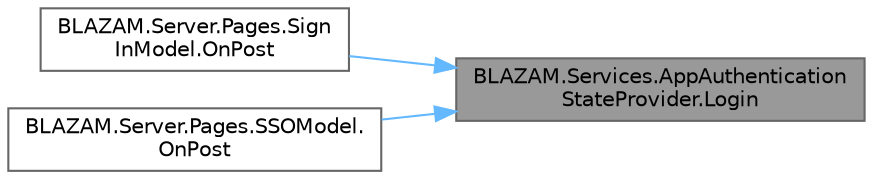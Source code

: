 digraph "BLAZAM.Services.AppAuthenticationStateProvider.Login"
{
 // LATEX_PDF_SIZE
  bgcolor="transparent";
  edge [fontname=Helvetica,fontsize=10,labelfontname=Helvetica,labelfontsize=10];
  node [fontname=Helvetica,fontsize=10,shape=box,height=0.2,width=0.4];
  rankdir="RL";
  Node1 [id="Node000001",label="BLAZAM.Services.AppAuthentication\lStateProvider.Login",height=0.2,width=0.4,color="gray40", fillcolor="grey60", style="filled", fontcolor="black",tooltip="Processes a login request."];
  Node1 -> Node2 [id="edge3_Node000001_Node000002",dir="back",color="steelblue1",style="solid",tooltip=" "];
  Node2 [id="Node000002",label="BLAZAM.Server.Pages.Sign\lInModel.OnPost",height=0.2,width=0.4,color="grey40", fillcolor="white", style="filled",URL="$class_b_l_a_z_a_m_1_1_server_1_1_pages_1_1_sign_in_model.html#a24e38a81314c50b56421376611c211d8",tooltip="The authentication endpoint for web clients."];
  Node1 -> Node3 [id="edge4_Node000001_Node000003",dir="back",color="steelblue1",style="solid",tooltip=" "];
  Node3 [id="Node000003",label="BLAZAM.Server.Pages.SSOModel.\lOnPost",height=0.2,width=0.4,color="grey40", fillcolor="white", style="filled",URL="$class_b_l_a_z_a_m_1_1_server_1_1_pages_1_1_s_s_o_model.html#a31d3316ff2e31812cb06c1e4ddac955a",tooltip="The authentication endpoint for web clients."];
}
